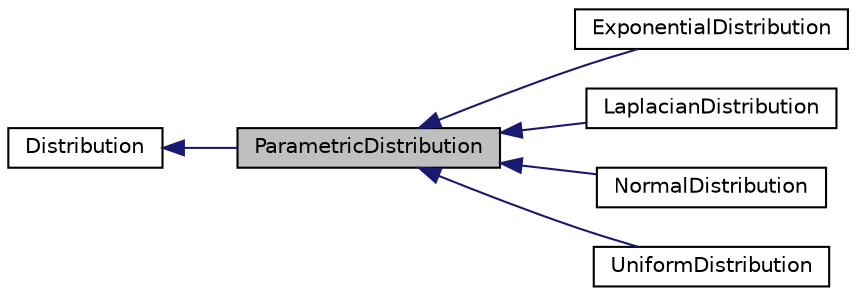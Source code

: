 digraph "ParametricDistribution"
{
  edge [fontname="Helvetica",fontsize="10",labelfontname="Helvetica",labelfontsize="10"];
  node [fontname="Helvetica",fontsize="10",shape=record];
  rankdir="LR";
  Node1 [label="ParametricDistribution",height=0.2,width=0.4,color="black", fillcolor="grey75", style="filled", fontcolor="black"];
  Node2 -> Node1 [dir="back",color="midnightblue",fontsize="10",style="solid",fontname="Helvetica"];
  Node2 [label="Distribution",height=0.2,width=0.4,color="black", fillcolor="white", style="filled",URL="$class_distribution.html",tooltip="Probability distribution. "];
  Node1 -> Node3 [dir="back",color="midnightblue",fontsize="10",style="solid",fontname="Helvetica"];
  Node3 [label="ExponentialDistribution",height=0.2,width=0.4,color="black", fillcolor="white", style="filled",URL="$class_exponential_distribution.html",tooltip="Exponential probability distribution. "];
  Node1 -> Node4 [dir="back",color="midnightblue",fontsize="10",style="solid",fontname="Helvetica"];
  Node4 [label="LaplacianDistribution",height=0.2,width=0.4,color="black", fillcolor="white", style="filled",URL="$class_laplacian_distribution.html",tooltip="Laplacian probability distribution. "];
  Node1 -> Node5 [dir="back",color="midnightblue",fontsize="10",style="solid",fontname="Helvetica"];
  Node5 [label="NormalDistribution",height=0.2,width=0.4,color="black", fillcolor="white", style="filled",URL="$class_normal_distribution.html",tooltip="Gaussian probability distribution. "];
  Node1 -> Node6 [dir="back",color="midnightblue",fontsize="10",style="solid",fontname="Helvetica"];
  Node6 [label="UniformDistribution",height=0.2,width=0.4,color="black", fillcolor="white", style="filled",URL="$class_uniform_distribution.html",tooltip="Uniform probability distribution. "];
}
